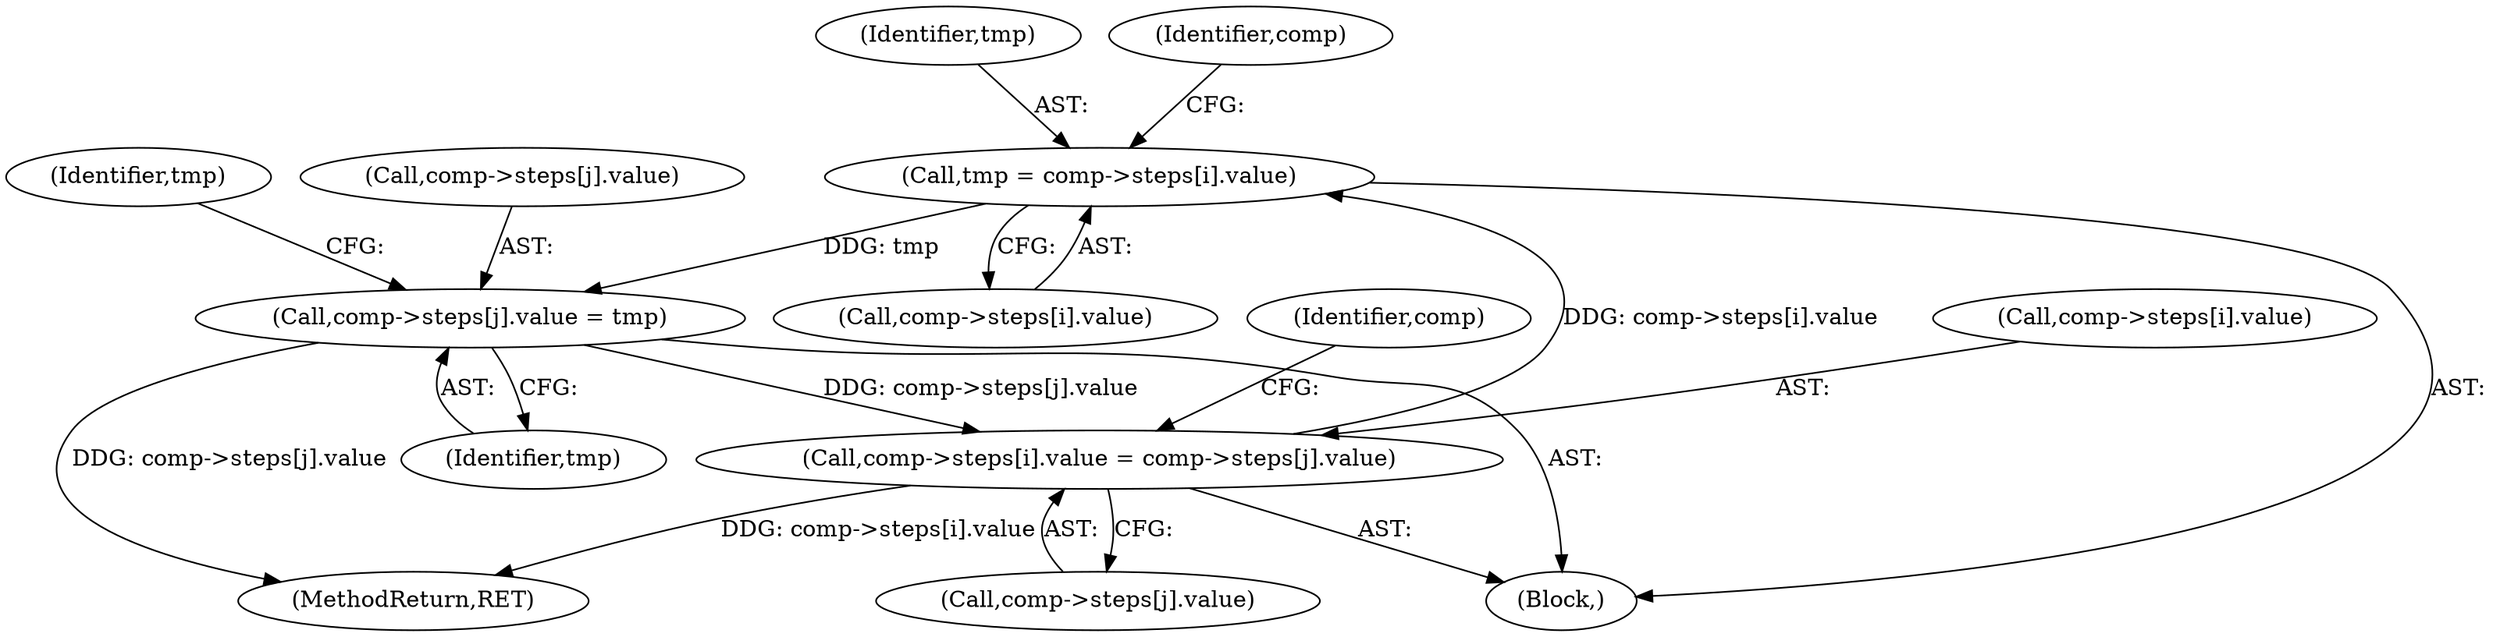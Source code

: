 digraph "0_Chrome_96dbafe288dbe2f0cc45fa3c39daf6d0c37acbab_26@array" {
"1000126" [label="(Call,tmp = comp->steps[i].value)"];
"1000135" [label="(Call,comp->steps[i].value = comp->steps[j].value)"];
"1000150" [label="(Call,comp->steps[j].value = tmp)"];
"1000126" [label="(Call,tmp = comp->steps[i].value)"];
"1000150" [label="(Call,comp->steps[j].value = tmp)"];
"1000127" [label="(Identifier,tmp)"];
"1000143" [label="(Call,comp->steps[j].value)"];
"1000136" [label="(Call,comp->steps[i].value)"];
"1000121" [label="(Block,)"];
"1000154" [label="(Identifier,comp)"];
"1000126" [label="(Call,tmp = comp->steps[i].value)"];
"1000478" [label="(MethodReturn,RET)"];
"1000151" [label="(Call,comp->steps[j].value)"];
"1000160" [label="(Identifier,tmp)"];
"1000135" [label="(Call,comp->steps[i].value = comp->steps[j].value)"];
"1000139" [label="(Identifier,comp)"];
"1000128" [label="(Call,comp->steps[i].value)"];
"1000158" [label="(Identifier,tmp)"];
"1000126" -> "1000121"  [label="AST: "];
"1000126" -> "1000128"  [label="CFG: "];
"1000127" -> "1000126"  [label="AST: "];
"1000128" -> "1000126"  [label="AST: "];
"1000139" -> "1000126"  [label="CFG: "];
"1000135" -> "1000126"  [label="DDG: comp->steps[i].value"];
"1000126" -> "1000150"  [label="DDG: tmp"];
"1000135" -> "1000121"  [label="AST: "];
"1000135" -> "1000143"  [label="CFG: "];
"1000136" -> "1000135"  [label="AST: "];
"1000143" -> "1000135"  [label="AST: "];
"1000154" -> "1000135"  [label="CFG: "];
"1000135" -> "1000478"  [label="DDG: comp->steps[i].value"];
"1000150" -> "1000135"  [label="DDG: comp->steps[j].value"];
"1000150" -> "1000121"  [label="AST: "];
"1000150" -> "1000158"  [label="CFG: "];
"1000151" -> "1000150"  [label="AST: "];
"1000158" -> "1000150"  [label="AST: "];
"1000160" -> "1000150"  [label="CFG: "];
"1000150" -> "1000478"  [label="DDG: comp->steps[j].value"];
}
